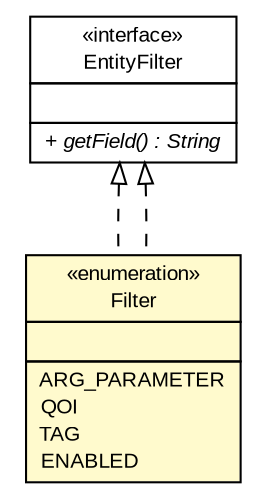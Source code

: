 #!/usr/local/bin/dot
#
# Class diagram 
# Generated by UMLGraph version R5_6-24-gf6e263 (http://www.umlgraph.org/)
#

digraph G {
	edge [fontname="arial",fontsize=10,labelfontname="arial",labelfontsize=10];
	node [fontname="arial",fontsize=10,shape=plaintext];
	nodesep=0.25;
	ranksep=0.5;
	// gov.sandia.cf.model.ARGParametersQoIOption.Filter
	c43631 [label=<<table title="gov.sandia.cf.model.ARGParametersQoIOption.Filter" border="0" cellborder="1" cellspacing="0" cellpadding="2" port="p" bgcolor="lemonChiffon" href="./ARGParametersQoIOption.Filter.html">
		<tr><td><table border="0" cellspacing="0" cellpadding="1">
<tr><td align="center" balign="center"> &#171;enumeration&#187; </td></tr>
<tr><td align="center" balign="center"> Filter </td></tr>
		</table></td></tr>
		<tr><td><table border="0" cellspacing="0" cellpadding="1">
<tr><td align="left" balign="left">  </td></tr>
		</table></td></tr>
		<tr><td><table border="0" cellspacing="0" cellpadding="1">
<tr><td align="left" balign="left"> ARG_PARAMETER </td></tr>
<tr><td align="left" balign="left"> QOI </td></tr>
<tr><td align="left" balign="left"> TAG </td></tr>
<tr><td align="left" balign="left"> ENABLED </td></tr>
		</table></td></tr>
		</table>>, URL="./ARGParametersQoIOption.Filter.html", fontname="arial", fontcolor="black", fontsize=10.0];
	// gov.sandia.cf.model.query.EntityFilter
	c43741 [label=<<table title="gov.sandia.cf.model.query.EntityFilter" border="0" cellborder="1" cellspacing="0" cellpadding="2" port="p" href="./query/EntityFilter.html">
		<tr><td><table border="0" cellspacing="0" cellpadding="1">
<tr><td align="center" balign="center"> &#171;interface&#187; </td></tr>
<tr><td align="center" balign="center"> EntityFilter </td></tr>
		</table></td></tr>
		<tr><td><table border="0" cellspacing="0" cellpadding="1">
<tr><td align="left" balign="left">  </td></tr>
		</table></td></tr>
		<tr><td><table border="0" cellspacing="0" cellpadding="1">
<tr><td align="left" balign="left"><font face="arial italic" point-size="10.0"> + getField() : String </font></td></tr>
		</table></td></tr>
		</table>>, URL="./query/EntityFilter.html", fontname="arial", fontcolor="black", fontsize=10.0];
	//gov.sandia.cf.model.ARGParametersQoIOption.Filter implements gov.sandia.cf.model.query.EntityFilter
	c43741:p -> c43631:p [dir=back,arrowtail=empty,style=dashed];
	//gov.sandia.cf.model.ARGParametersQoIOption.Filter implements gov.sandia.cf.model.query.EntityFilter
	c43741:p -> c43631:p [dir=back,arrowtail=empty,style=dashed];
}


